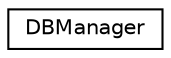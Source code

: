 digraph "Graphical Class Hierarchy"
{
 // LATEX_PDF_SIZE
  edge [fontname="Helvetica",fontsize="10",labelfontname="Helvetica",labelfontsize="10"];
  node [fontname="Helvetica",fontsize="10",shape=record];
  rankdir="LR";
  Node0 [label="DBManager",height=0.2,width=0.4,color="black", fillcolor="white", style="filled",URL="$class_d_b_manager.html",tooltip="Clase DBManager."];
}
